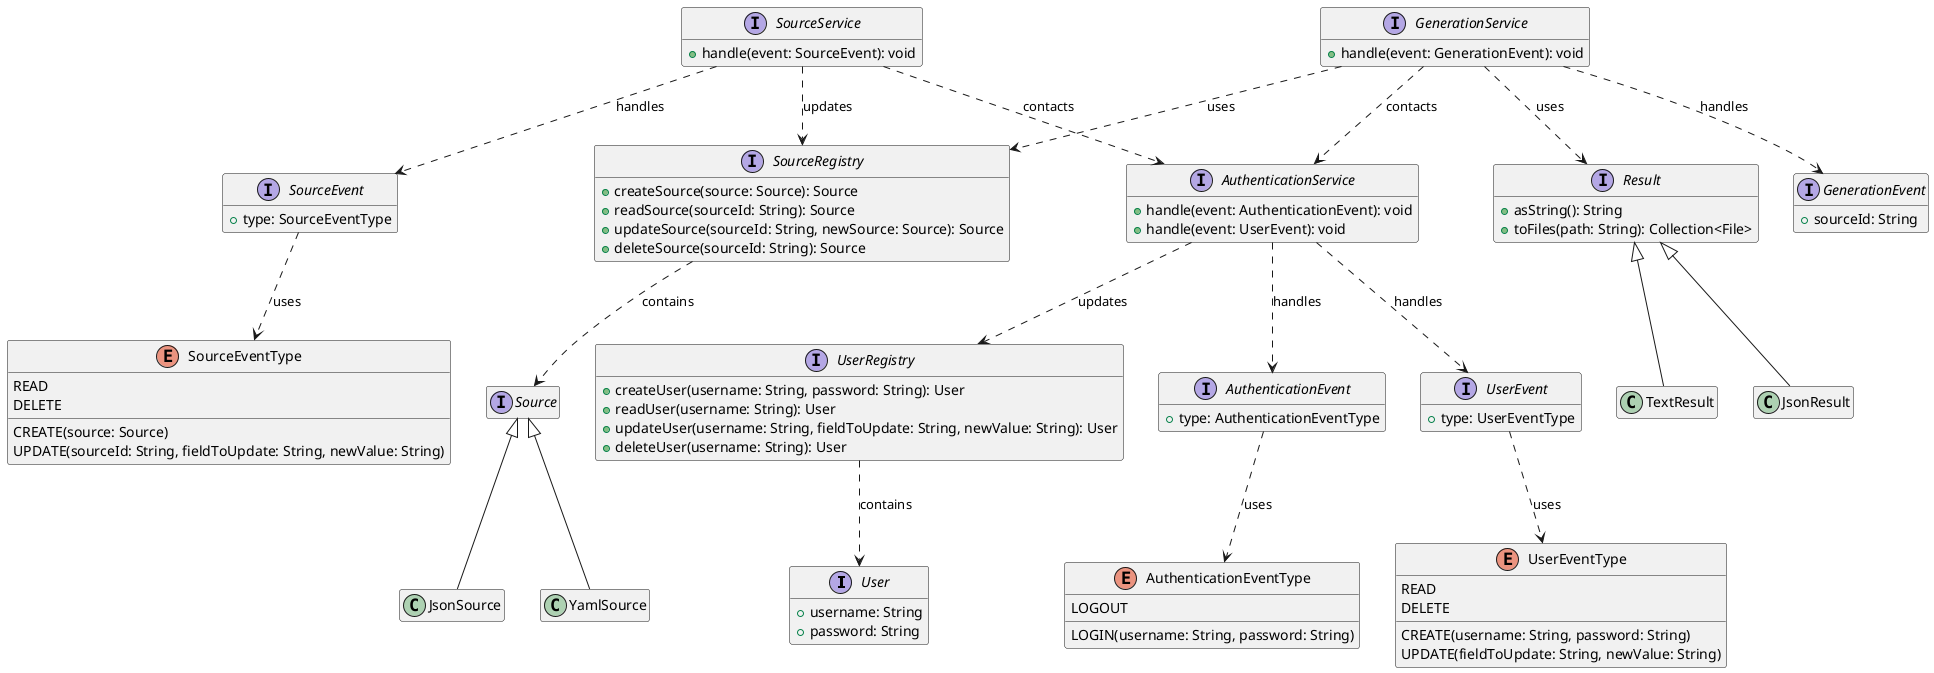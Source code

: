 @startuml
hide empty members
interface User {
    + username: String
    + password: String
}
interface UserRegistry {
    + createUser(username: String, password: String): User
    + readUser(username: String): User
    + updateUser(username: String, fieldToUpdate: String, newValue: String): User
    + deleteUser(username: String): User
}

interface SourceRegistry {
    + createSource(source: Source): Source
    + readSource(sourceId: String): Source
    + updateSource(sourceId: String, newSource: Source): Source
    + deleteSource(sourceId: String): Source
}

interface AuthenticationService {
    + handle(event: AuthenticationEvent): void
    + handle(event: UserEvent): void
}

interface SourceService {
    + handle(event: SourceEvent): void
}

SourceService ..> SourceEvent : "handles"
SourceService ..> SourceRegistry : "updates"
SourceRegistry ..> Source : "contains"

GenerationService ..> SourceRegistry : "uses"
GenerationService ..> GenerationEvent : "handles"

interface GenerationService {
    + handle(event: GenerationEvent): void
}

GenerationService ..> Result : "uses"

enum AuthenticationEventType {
    LOGIN(username: String, password: String)
    LOGOUT
}

interface AuthenticationEvent {
    + type: AuthenticationEventType
}

interface UserEvent {
    + type: UserEventType
}

enum UserEventType {
    CREATE(username: String, password: String)
    READ
    UPDATE(fieldToUpdate: String, newValue: String)
    DELETE
}

AuthenticationEvent ..> AuthenticationEventType : uses
UserEvent ..> UserEventType : uses
UserRegistry ..> User : "contains"

interface SourceEvent {
    + type: SourceEventType
}

SourceEvent ..> SourceEventType : uses

enum SourceEventType {
    CREATE(source: Source)
    READ
    UPDATE(sourceId: String, fieldToUpdate: String, newValue: String)
    DELETE
}

SourceService ..> AuthenticationService : "contacts"
GenerationService ..> AuthenticationService : "contacts"

interface GenerationEvent {
    + sourceId: String
}

interface Result {
    + asString(): String
    + toFiles(path: String): Collection<File>
}
class JsonResult
class TextResult

Result <|-- JsonResult
Result <|-- TextResult

interface Source
Source <|-- JsonSource
Source <|-- YamlSource

AuthenticationService ..> AuthenticationEvent : "handles"
AuthenticationService ..> UserEvent : "handles"
AuthenticationService ..> UserRegistry : "updates"

@enduml